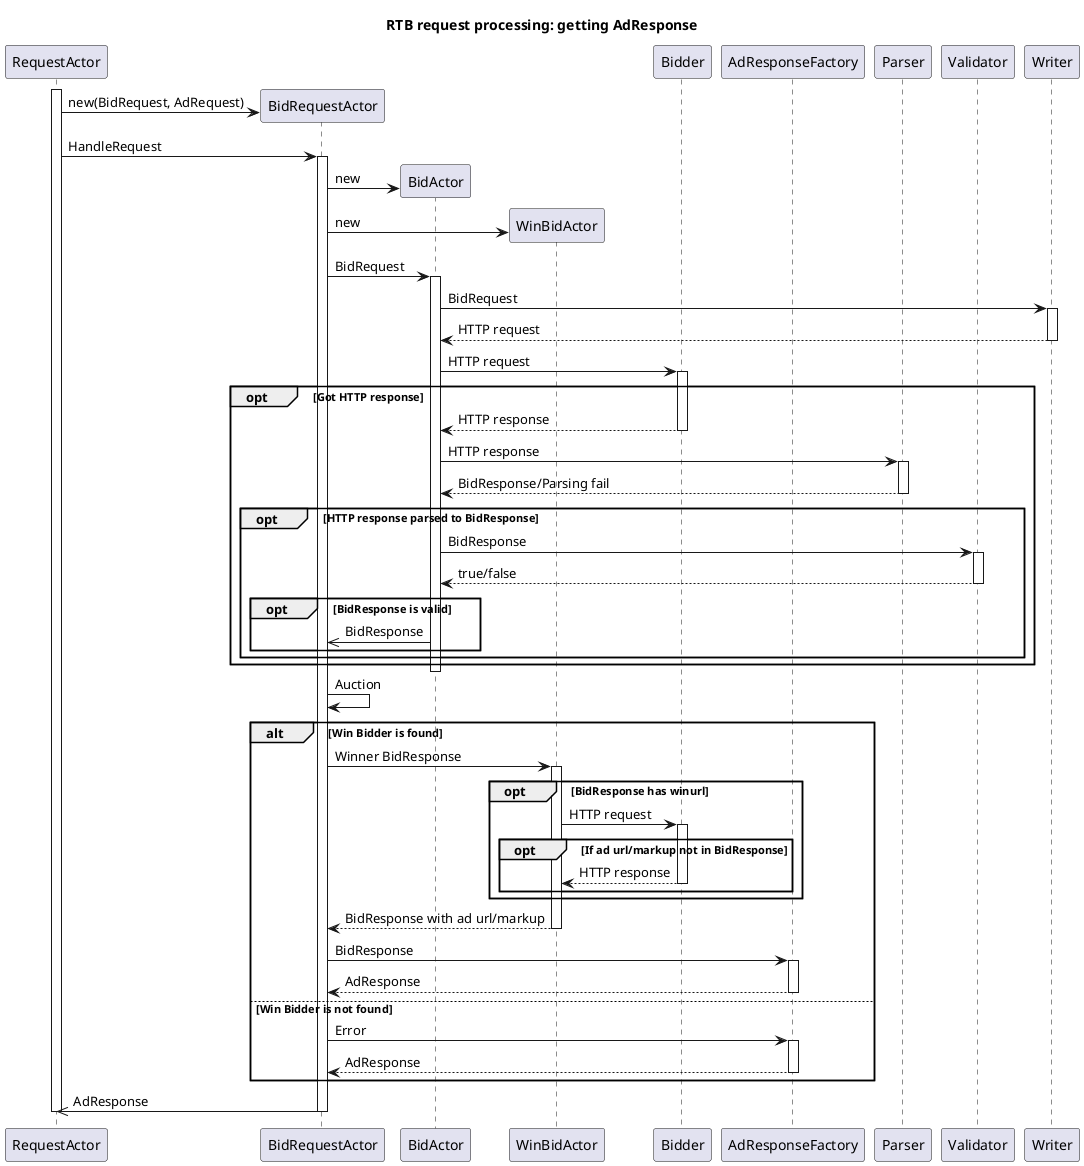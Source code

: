 @startuml

title RTB request processing: getting AdResponse

participant RequestActor
participant BidRequestActor
participant BidActor
participant WinBidActor
participant Bidder
participant AdResponseFactory
participant Parser
participant Validator
participant Writer

activate RequestActor


create BidRequestActor
RequestActor -> BidRequestActor: new(BidRequest, AdRequest)
RequestActor -> BidRequestActor: HandleRequest
activate BidRequestActor

create BidActor
BidRequestActor -> BidActor: new

create WinBidActor
BidRequestActor -> WinBidActor: new

BidRequestActor -> BidActor: BidRequest
activate BidActor
BidActor -> Writer: BidRequest
activate Writer
Writer --> BidActor: HTTP request
deactivate Writer

BidActor -> Bidder: HTTP request
activate Bidder
opt Got HTTP response
    BidActor <-- Bidder: HTTP response
    deactivate Bidder

    BidActor -> Parser: HTTP response
    activate Parser

    BidActor <-- Parser: BidResponse/Parsing fail
    deactivate Parser
    opt HTTP response parsed to BidResponse
        BidActor -> Validator: BidResponse
        activate Validator
        BidActor <-- Validator: true/false
        deactivate Validator
        opt BidResponse is valid
            BidRequestActor <<- BidActor: BidResponse
        end
    end
end

deactivate BidActor
    
BidRequestActor -> BidRequestActor: Auction

alt Win Bidder is found
    BidRequestActor -> WinBidActor: Winner BidResponse
    activate WinBidActor
    opt BidResponse has winurl
        WinBidActor -> Bidder: HTTP request
        activate Bidder
        opt If ad url/markup not in BidResponse
            WinBidActor <-- Bidder: HTTP response
            deactivate Bidder
        end
    end
    BidRequestActor <-- WinBidActor: BidResponse with ad url/markup
    deactivate WinBidActor

    BidRequestActor -> AdResponseFactory: BidResponse
    activate AdResponseFactory
    BidRequestActor <-- AdResponseFactory: AdResponse
    deactivate AdResponseFactory

else Win Bidder is not found
    BidRequestActor -> AdResponseFactory: Error
    activate AdResponseFactory
    BidRequestActor <-- AdResponseFactory: AdResponse
    deactivate AdResponseFactory
end

BidRequestActor ->> RequestActor: AdResponse
deactivate BidRequestActor
deactivate RequestActor

@enduml
